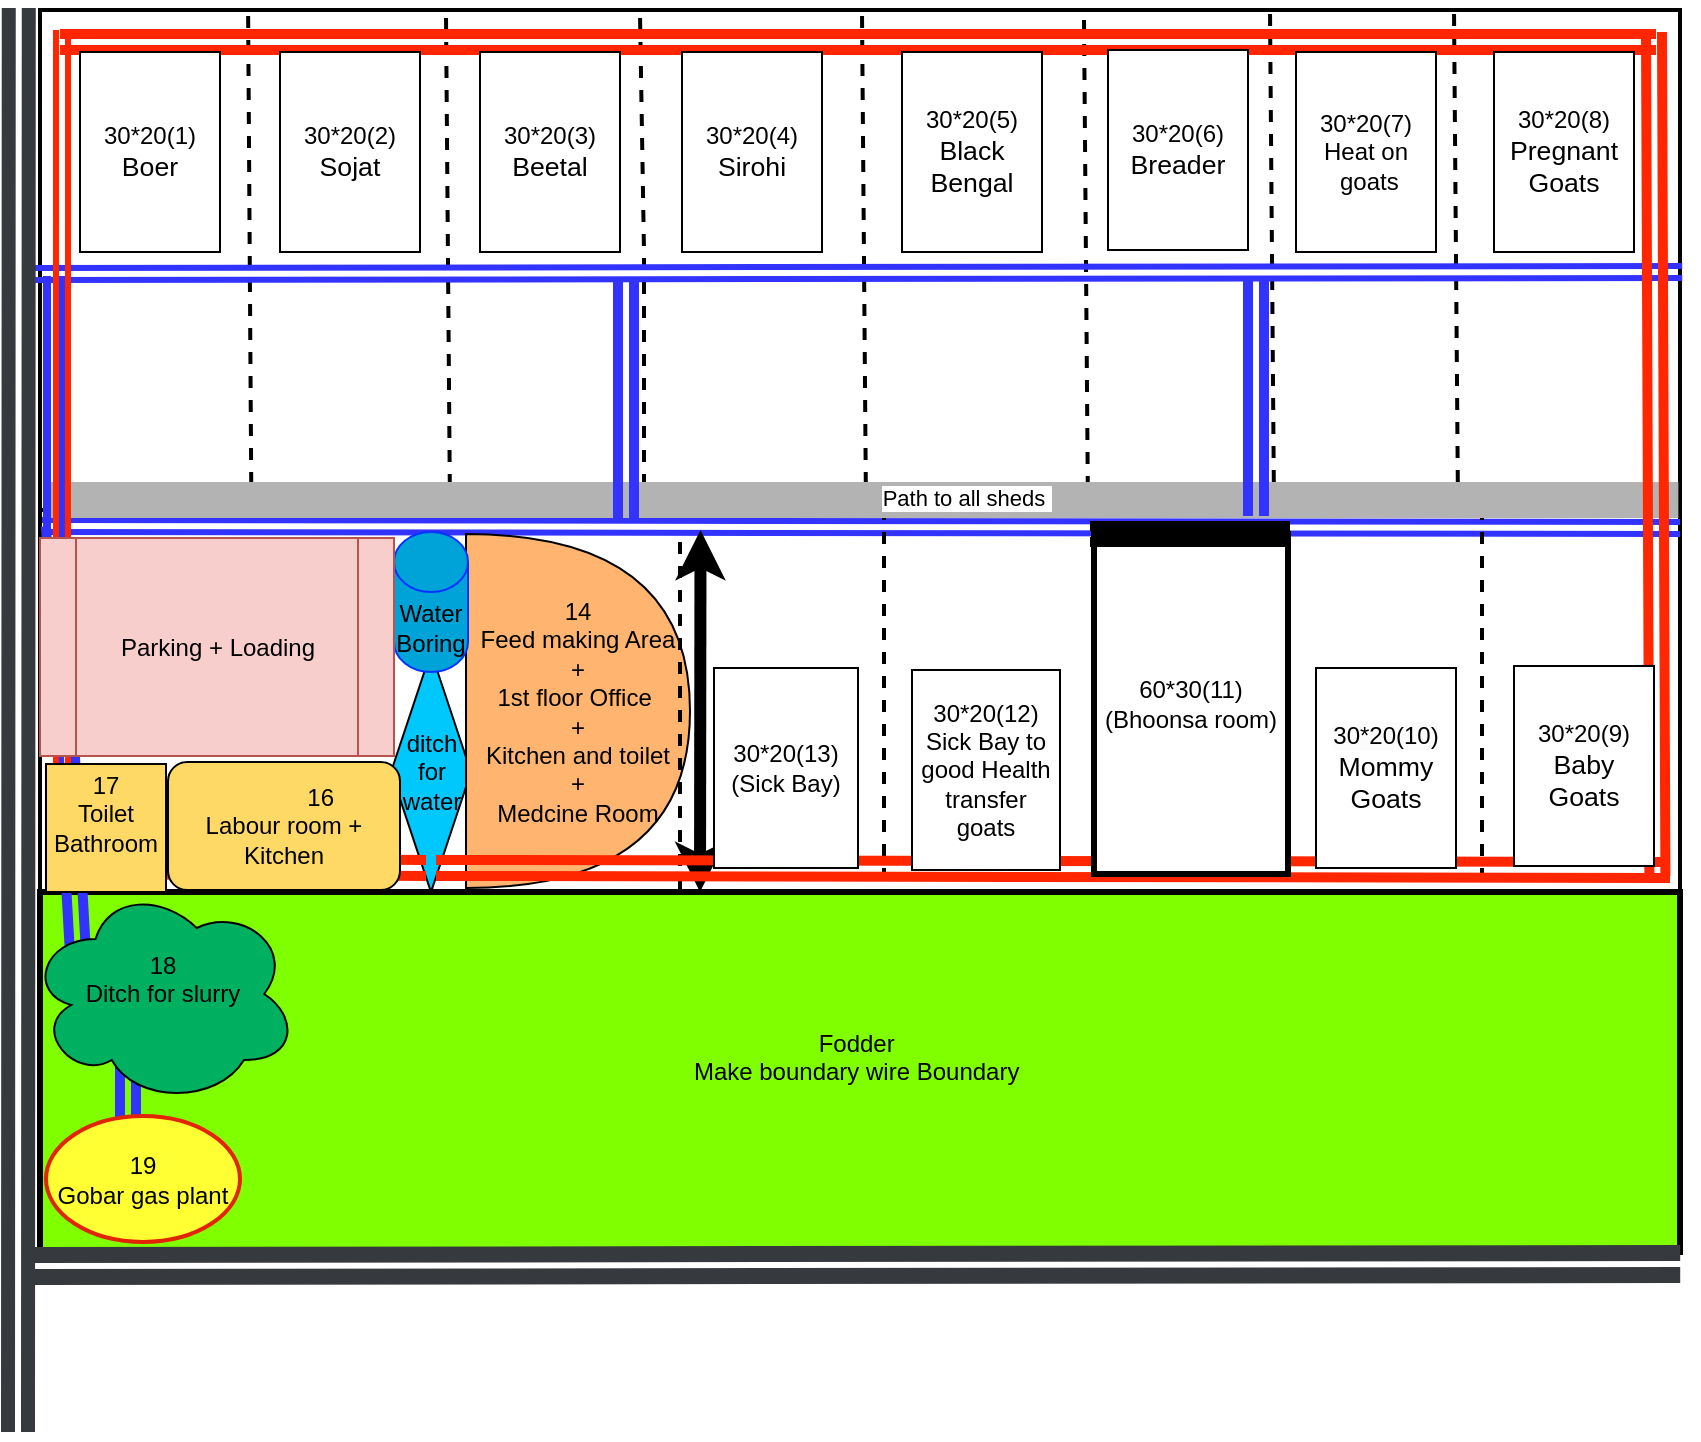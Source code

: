 <mxfile version="26.0.12">
  <diagram name="Page-1" id="ELZsTl-ExnuNxCwSCHn5">
    <mxGraphModel dx="954" dy="647" grid="1" gridSize="10" guides="1" tooltips="1" connect="1" arrows="1" fold="1" page="1" pageScale="1" pageWidth="827" pageHeight="1169" math="0" shadow="0">
      <root>
        <mxCell id="0" />
        <mxCell id="1" parent="0" />
        <mxCell id="FidfcfIh9Q0ooM0dL6Si-22" value="ditch for water" style="rhombus;whiteSpace=wrap;html=1;fillColor=light-dark(#00c7fc, #ededed);" vertex="1" parent="1">
          <mxGeometry x="205.5" y="360" width="40" height="120" as="geometry" />
        </mxCell>
        <mxCell id="hqDBQVvUN8pm33PHdfQ5-1" value="" style="rounded=0;whiteSpace=wrap;html=1;fillColor=none;strokeWidth=2;" parent="1" vertex="1">
          <mxGeometry x="30" y="39" width="820" height="250" as="geometry" />
        </mxCell>
        <mxCell id="hqDBQVvUN8pm33PHdfQ5-4" value="" style="endArrow=none;html=1;rounded=0;entryX=1;entryY=1;entryDx=0;entryDy=0;strokeWidth=2;" parent="1" target="hqDBQVvUN8pm33PHdfQ5-1" edge="1">
          <mxGeometry width="50" height="50" relative="1" as="geometry">
            <mxPoint x="850" y="480" as="sourcePoint" />
            <mxPoint x="450" y="290" as="targetPoint" />
          </mxGeometry>
        </mxCell>
        <mxCell id="hqDBQVvUN8pm33PHdfQ5-5" value="" style="endArrow=none;html=1;rounded=0;strokeWidth=2;" parent="1" edge="1">
          <mxGeometry width="50" height="50" relative="1" as="geometry">
            <mxPoint x="850" y="480" as="sourcePoint" />
            <mxPoint x="30" y="480" as="targetPoint" />
            <Array as="points" />
          </mxGeometry>
        </mxCell>
        <mxCell id="hqDBQVvUN8pm33PHdfQ5-6" value="" style="endArrow=none;html=1;rounded=0;entryX=0;entryY=1;entryDx=0;entryDy=0;strokeWidth=2;exitX=0;exitY=0;exitDx=0;exitDy=0;" parent="1" source="hqDBQVvUN8pm33PHdfQ5-49" edge="1">
          <mxGeometry width="50" height="50" relative="1" as="geometry">
            <mxPoint x="30" y="460" as="sourcePoint" />
            <mxPoint x="30.0" y="289" as="targetPoint" />
          </mxGeometry>
        </mxCell>
        <mxCell id="hqDBQVvUN8pm33PHdfQ5-9" value="" style="endArrow=none;dashed=1;html=1;rounded=0;entryX=0.133;entryY=0.004;entryDx=0;entryDy=0;entryPerimeter=0;exitX=0.135;exitY=0.996;exitDx=0;exitDy=0;exitPerimeter=0;strokeWidth=2;" parent="1" edge="1">
          <mxGeometry width="50" height="50" relative="1" as="geometry">
            <mxPoint x="135.7" y="288" as="sourcePoint" />
            <mxPoint x="134.06" y="40" as="targetPoint" />
          </mxGeometry>
        </mxCell>
        <mxCell id="hqDBQVvUN8pm33PHdfQ5-18" value="" style="endArrow=none;dashed=1;html=1;rounded=0;entryX=0.133;entryY=0.004;entryDx=0;entryDy=0;entryPerimeter=0;exitX=0.135;exitY=0.996;exitDx=0;exitDy=0;exitPerimeter=0;strokeWidth=2;" parent="1" edge="1">
          <mxGeometry width="50" height="50" relative="1" as="geometry">
            <mxPoint x="443" y="288" as="sourcePoint" />
            <mxPoint x="441" y="40" as="targetPoint" />
          </mxGeometry>
        </mxCell>
        <mxCell id="hqDBQVvUN8pm33PHdfQ5-19" value="" style="endArrow=none;dashed=1;html=1;rounded=0;entryX=0.133;entryY=0.004;entryDx=0;entryDy=0;entryPerimeter=0;exitX=0.135;exitY=0.996;exitDx=0;exitDy=0;exitPerimeter=0;strokeWidth=2;" parent="1" edge="1">
          <mxGeometry width="50" height="50" relative="1" as="geometry">
            <mxPoint x="332" y="289" as="sourcePoint" />
            <mxPoint x="330" y="41" as="targetPoint" />
            <Array as="points">
              <mxPoint x="332" y="160" />
            </Array>
          </mxGeometry>
        </mxCell>
        <mxCell id="hqDBQVvUN8pm33PHdfQ5-20" value="" style="endArrow=none;dashed=1;html=1;rounded=0;entryX=0.133;entryY=0.004;entryDx=0;entryDy=0;entryPerimeter=0;exitX=0.135;exitY=0.996;exitDx=0;exitDy=0;exitPerimeter=0;strokeWidth=2;" parent="1" edge="1">
          <mxGeometry width="50" height="50" relative="1" as="geometry">
            <mxPoint x="235" y="289" as="sourcePoint" />
            <mxPoint x="233" y="41" as="targetPoint" />
          </mxGeometry>
        </mxCell>
        <mxCell id="hqDBQVvUN8pm33PHdfQ5-22" value="" style="endArrow=none;dashed=1;html=1;rounded=0;entryX=0.133;entryY=0.004;entryDx=0;entryDy=0;entryPerimeter=0;exitX=0.135;exitY=0.996;exitDx=0;exitDy=0;exitPerimeter=0;strokeWidth=2;" parent="1" edge="1">
          <mxGeometry width="50" height="50" relative="1" as="geometry">
            <mxPoint x="739" y="287" as="sourcePoint" />
            <mxPoint x="737" y="39" as="targetPoint" />
          </mxGeometry>
        </mxCell>
        <mxCell id="hqDBQVvUN8pm33PHdfQ5-23" value="" style="endArrow=none;dashed=1;html=1;rounded=0;entryX=0.133;entryY=0.004;entryDx=0;entryDy=0;entryPerimeter=0;exitX=0.135;exitY=0.996;exitDx=0;exitDy=0;exitPerimeter=0;strokeWidth=2;" parent="1" edge="1">
          <mxGeometry width="50" height="50" relative="1" as="geometry">
            <mxPoint x="647" y="287" as="sourcePoint" />
            <mxPoint x="645" y="39" as="targetPoint" />
          </mxGeometry>
        </mxCell>
        <mxCell id="hqDBQVvUN8pm33PHdfQ5-24" value="" style="endArrow=none;dashed=1;html=1;rounded=0;entryX=0.133;entryY=0.004;entryDx=0;entryDy=0;entryPerimeter=0;exitX=0.135;exitY=0.996;exitDx=0;exitDy=0;exitPerimeter=0;strokeWidth=2;" parent="1" edge="1">
          <mxGeometry width="50" height="50" relative="1" as="geometry">
            <mxPoint x="554" y="290" as="sourcePoint" />
            <mxPoint x="552" y="42" as="targetPoint" />
          </mxGeometry>
        </mxCell>
        <mxCell id="hqDBQVvUN8pm33PHdfQ5-26" value="" style="shape=link;html=1;rounded=0;entryX=1.005;entryY=0.56;entryDx=0;entryDy=0;entryPerimeter=0;strokeWidth=3;strokeColor=light-dark(#3333FF,#FFFFFF);" parent="1" edge="1">
          <mxGeometry width="100" relative="1" as="geometry">
            <mxPoint x="27" y="171" as="sourcePoint" />
            <mxPoint x="851.1" y="170" as="targetPoint" />
          </mxGeometry>
        </mxCell>
        <mxCell id="hqDBQVvUN8pm33PHdfQ5-47" value="" style="shape=link;html=1;rounded=0;strokeWidth=3;strokeColor=light-dark(#3333FF,#FFFFFF);" parent="1" edge="1">
          <mxGeometry width="100" relative="1" as="geometry">
            <mxPoint x="31" y="297" as="sourcePoint" />
            <mxPoint x="850" y="298" as="targetPoint" />
          </mxGeometry>
        </mxCell>
        <mxCell id="hqDBQVvUN8pm33PHdfQ5-49" value="Fodder&amp;nbsp;&lt;div&gt;Make boundary wire Boundary&amp;nbsp;&lt;/div&gt;&lt;div&gt;&lt;br&gt;&lt;/div&gt;" style="rounded=0;whiteSpace=wrap;html=1;fillColor=light-dark(#80FF00,var(--ge-dark-color, #121212));strokeWidth=3;" parent="1" vertex="1">
          <mxGeometry x="30" y="480" width="820" height="180" as="geometry" />
        </mxCell>
        <mxCell id="hqDBQVvUN8pm33PHdfQ5-59" value="" style="endArrow=none;dashed=1;html=1;rounded=0;exitX=0.135;exitY=0.996;exitDx=0;exitDy=0;exitPerimeter=0;strokeWidth=2;" parent="1" edge="1">
          <mxGeometry width="50" height="50" relative="1" as="geometry">
            <mxPoint x="452" y="474" as="sourcePoint" />
            <mxPoint x="452" y="292" as="targetPoint" />
          </mxGeometry>
        </mxCell>
        <mxCell id="hqDBQVvUN8pm33PHdfQ5-61" value="" style="endArrow=none;dashed=1;html=1;rounded=0;exitX=0.135;exitY=0.996;exitDx=0;exitDy=0;exitPerimeter=0;strokeWidth=2;" parent="1" edge="1">
          <mxGeometry width="50" height="50" relative="1" as="geometry">
            <mxPoint x="751" y="474" as="sourcePoint" />
            <mxPoint x="751" y="292" as="targetPoint" />
          </mxGeometry>
        </mxCell>
        <mxCell id="hqDBQVvUN8pm33PHdfQ5-63" value="" style="shape=link;html=1;rounded=0;entryX=1.005;entryY=0.56;entryDx=0;entryDy=0;entryPerimeter=0;strokeWidth=8;strokeColor=#36393d;fillColor=#ffff88;" parent="1" edge="1">
          <mxGeometry width="100" relative="1" as="geometry">
            <mxPoint x="26" y="667" as="sourcePoint" />
            <mxPoint x="850.1" y="666" as="targetPoint" />
          </mxGeometry>
        </mxCell>
        <mxCell id="hqDBQVvUN8pm33PHdfQ5-64" value="" style="shape=link;html=1;rounded=0;entryX=0.009;entryY=0.012;entryDx=0;entryDy=0;entryPerimeter=0;strokeWidth=7;strokeColor=#36393d;fillColor=#ffff88;" parent="1" edge="1">
          <mxGeometry width="100" relative="1" as="geometry">
            <mxPoint x="19" y="750" as="sourcePoint" />
            <mxPoint x="19.38" y="38" as="targetPoint" />
          </mxGeometry>
        </mxCell>
        <mxCell id="FidfcfIh9Q0ooM0dL6Si-3" value="" style="endArrow=none;html=1;rounded=1;entryX=0.999;entryY=0.94;entryDx=0;entryDy=0;entryPerimeter=0;curved=0;fillColor=#f8cecc;strokeColor=light-dark(#B3B3B3,#D7817E);strokeWidth=18;" edge="1" parent="1">
          <mxGeometry width="50" height="50" relative="1" as="geometry">
            <mxPoint x="32" y="284" as="sourcePoint" />
            <mxPoint x="849.18" y="284" as="targetPoint" />
            <Array as="points">
              <mxPoint x="82" y="284" />
            </Array>
          </mxGeometry>
        </mxCell>
        <mxCell id="FidfcfIh9Q0ooM0dL6Si-26" value="Path to all sheds&amp;nbsp;" style="edgeLabel;html=1;align=center;verticalAlign=middle;resizable=0;points=[];" vertex="1" connectable="0" parent="FidfcfIh9Q0ooM0dL6Si-3">
          <mxGeometry x="0.128" y="1" relative="1" as="geometry">
            <mxPoint as="offset" />
          </mxGeometry>
        </mxCell>
        <mxCell id="FidfcfIh9Q0ooM0dL6Si-5" value="Keeper" style="shape=umlActor;verticalLabelPosition=bottom;verticalAlign=top;html=1;outlineConnect=0;" vertex="1" parent="1">
          <mxGeometry x="102" y="422" width="27" height="29" as="geometry" />
        </mxCell>
        <mxCell id="hqDBQVvUN8pm33PHdfQ5-46" value="&lt;div&gt;14&lt;/div&gt;Feed making Area&lt;div&gt;+&lt;/div&gt;&lt;div&gt;1st floor Office&amp;nbsp;&lt;/div&gt;&lt;div&gt;+&lt;/div&gt;&lt;div&gt;Kitchen and toilet&lt;/div&gt;&lt;div&gt;+&lt;/div&gt;&lt;div&gt;Medcine Room&lt;/div&gt;" style="shape=or;whiteSpace=wrap;html=1;fillColor=light-dark(#FFB570,var(--ge-dark-color, #121212));" parent="1" vertex="1">
          <mxGeometry x="243" y="301" width="112" height="177" as="geometry" />
        </mxCell>
        <mxCell id="FidfcfIh9Q0ooM0dL6Si-8" value="" style="endArrow=none;dashed=1;html=1;rounded=0;exitX=0.135;exitY=0.996;exitDx=0;exitDy=0;exitPerimeter=0;strokeWidth=2;" edge="1" parent="1">
          <mxGeometry width="50" height="50" relative="1" as="geometry">
            <mxPoint x="350" y="479" as="sourcePoint" />
            <mxPoint x="350" y="300" as="targetPoint" />
            <Array as="points">
              <mxPoint x="350" y="350" />
            </Array>
          </mxGeometry>
        </mxCell>
        <mxCell id="hqDBQVvUN8pm33PHdfQ5-36" value="" style="endArrow=classic;startArrow=classic;html=1;rounded=0;entryX=0.293;entryY=1.02;entryDx=0;entryDy=0;entryPerimeter=0;strokeWidth=6;strokeColor=light-dark(#000000,#FFFFFF);" parent="1" edge="1">
          <mxGeometry width="50" height="50" relative="1" as="geometry">
            <mxPoint x="360" y="480" as="sourcePoint" />
            <mxPoint x="360.26" y="299" as="targetPoint" />
          </mxGeometry>
        </mxCell>
        <mxCell id="hqDBQVvUN8pm33PHdfQ5-37" value="" style="shape=link;html=1;rounded=0;strokeWidth=4;strokeColor=light-dark(#3333FF,#FFFFFF);" parent="1" edge="1">
          <mxGeometry width="100" relative="1" as="geometry">
            <mxPoint x="37" y="172" as="sourcePoint" />
            <mxPoint x="37" y="300" as="targetPoint" />
          </mxGeometry>
        </mxCell>
        <mxCell id="FidfcfIh9Q0ooM0dL6Si-1" value="" style="shape=link;html=1;rounded=0;strokeWidth=5;strokeColor=light-dark(#3333FF,#FFFFFF);" edge="1" parent="1">
          <mxGeometry width="100" relative="1" as="geometry">
            <mxPoint x="323" y="175" as="sourcePoint" />
            <mxPoint x="323" y="293" as="targetPoint" />
          </mxGeometry>
        </mxCell>
        <mxCell id="FidfcfIh9Q0ooM0dL6Si-2" value="" style="shape=link;html=1;rounded=0;strokeWidth=5;strokeColor=light-dark(#3333FF,#FFFFFF);" edge="1" parent="1">
          <mxGeometry width="100" relative="1" as="geometry">
            <mxPoint x="638" y="173" as="sourcePoint" />
            <mxPoint x="638" y="292" as="targetPoint" />
          </mxGeometry>
        </mxCell>
        <mxCell id="FidfcfIh9Q0ooM0dL6Si-9" value="" style="shape=link;html=1;rounded=0;strokeWidth=5;strokeColor=light-dark(#3333FF,#FFFFFF);entryX=0.25;entryY=0.25;entryDx=0;entryDy=0;entryPerimeter=0;" edge="1" parent="1">
          <mxGeometry width="100" relative="1" as="geometry">
            <mxPoint x="37" y="297" as="sourcePoint" />
            <mxPoint x="48.75" y="506.5" as="targetPoint" />
          </mxGeometry>
        </mxCell>
        <mxCell id="FidfcfIh9Q0ooM0dL6Si-12" value="" style="shape=link;html=1;rounded=0;strokeWidth=5;strokeColor=light-dark(#3333FF,#FFFFFF);" edge="1" parent="1">
          <mxGeometry width="100" relative="1" as="geometry">
            <mxPoint x="74" y="495" as="sourcePoint" />
            <mxPoint x="74" y="613" as="targetPoint" />
          </mxGeometry>
        </mxCell>
        <mxCell id="hqDBQVvUN8pm33PHdfQ5-48" value="&lt;div&gt;18&lt;/div&gt;Ditch for slurry&lt;div&gt;&lt;br&gt;&lt;/div&gt;" style="ellipse;shape=cloud;whiteSpace=wrap;html=1;fillColor=light-dark(#00B061,var(--ge-dark-color, #121212));" parent="1" vertex="1">
          <mxGeometry x="24" y="476" width="135" height="110" as="geometry" />
        </mxCell>
        <mxCell id="FidfcfIh9Q0ooM0dL6Si-4" value="&lt;div&gt;19&lt;/div&gt;Gobar gas plant" style="ellipse;whiteSpace=wrap;html=1;strokeColor=light-dark(#e32400, #EDEDED);fillColor=light-dark(#FFFF33,var(--ge-dark-color, #121212));strokeWidth=2;" vertex="1" parent="1">
          <mxGeometry x="33" y="592" width="97" height="63" as="geometry" />
        </mxCell>
        <mxCell id="FidfcfIh9Q0ooM0dL6Si-14" value="" style="shape=link;html=1;rounded=0;strokeWidth=5;strokeColor=light-dark(#ff2600, #FFFFFF);" edge="1" parent="1">
          <mxGeometry width="100" relative="1" as="geometry">
            <mxPoint x="40" y="55" as="sourcePoint" />
            <mxPoint x="838" y="55" as="targetPoint" />
          </mxGeometry>
        </mxCell>
        <mxCell id="FidfcfIh9Q0ooM0dL6Si-15" value="" style="shape=link;html=1;rounded=0;strokeWidth=5;strokeColor=light-dark(#ff2600, #FFFFFF);entryX=0.985;entryY=-0.022;entryDx=0;entryDy=0;entryPerimeter=0;" edge="1" parent="1">
          <mxGeometry width="100" relative="1" as="geometry">
            <mxPoint x="837" y="50" as="sourcePoint" />
            <mxPoint x="838.7" y="472.04" as="targetPoint" />
          </mxGeometry>
        </mxCell>
        <mxCell id="FidfcfIh9Q0ooM0dL6Si-16" value="" style="shape=link;html=1;rounded=0;strokeWidth=5;strokeColor=light-dark(#ff2600, #FFFFFF);exitX=0.588;exitY=0.9;exitDx=0;exitDy=0;exitPerimeter=0;" edge="1" parent="1">
          <mxGeometry width="100" relative="1" as="geometry">
            <mxPoint x="228.02" y="468" as="sourcePoint" />
            <mxPoint x="845" y="469" as="targetPoint" />
          </mxGeometry>
        </mxCell>
        <mxCell id="FidfcfIh9Q0ooM0dL6Si-19" value="Water&lt;div&gt;Boring&lt;/div&gt;" style="shape=cylinder3;whiteSpace=wrap;html=1;boundedLbl=1;backgroundOutline=1;size=15;fillColor=light-dark(#00a3d7, #1d293b);strokeColor=light-dark(#0433ff, #5c79a3);" vertex="1" parent="1">
          <mxGeometry x="207" y="300" width="37" height="70" as="geometry" />
        </mxCell>
        <mxCell id="FidfcfIh9Q0ooM0dL6Si-24" value="" style="shape=link;html=1;rounded=0;strokeWidth=3;strokeColor=light-dark(#ff2600, #FFFFFF);entryX=0.083;entryY=0.875;entryDx=0;entryDy=0;entryPerimeter=0;" edge="1" parent="1">
          <mxGeometry width="100" relative="1" as="geometry">
            <mxPoint x="41" y="49" as="sourcePoint" />
            <mxPoint x="40.98" y="471" as="targetPoint" />
          </mxGeometry>
        </mxCell>
        <mxCell id="FidfcfIh9Q0ooM0dL6Si-25" value="" style="shape=link;html=1;rounded=0;strokeWidth=5;strokeColor=light-dark(#ff2600, #FFFFFF);exitX=0.588;exitY=0.9;exitDx=0;exitDy=0;exitPerimeter=0;" edge="1" parent="1">
          <mxGeometry width="100" relative="1" as="geometry">
            <mxPoint x="33" y="467" as="sourcePoint" />
            <mxPoint x="223" y="468" as="targetPoint" />
          </mxGeometry>
        </mxCell>
        <mxCell id="hqDBQVvUN8pm33PHdfQ5-50" value="&lt;div&gt;17&lt;/div&gt;Toilet Bathroom&lt;div&gt;&lt;div&gt;&lt;br&gt;&lt;/div&gt;&lt;/div&gt;" style="rounded=0;whiteSpace=wrap;html=1;fillColor=light-dark(#FFD966,var(--ge-dark-color, #121212));" parent="1" vertex="1">
          <mxGeometry x="33" y="416" width="60" height="64" as="geometry" />
        </mxCell>
        <mxCell id="hqDBQVvUN8pm33PHdfQ5-29" value="&lt;span style=&quot;white-space: pre;&quot;&gt;           16&lt;/span&gt;&lt;div&gt;Labour room + Kitchen&lt;/div&gt;" style="rounded=1;whiteSpace=wrap;html=1;fillColor=light-dark(#FFD966,var(--ge-dark-color, #121212));" parent="1" vertex="1">
          <mxGeometry x="94" y="415" width="116" height="64" as="geometry" />
        </mxCell>
        <mxCell id="FidfcfIh9Q0ooM0dL6Si-20" value="Parking + Loading" style="shape=process;whiteSpace=wrap;html=1;backgroundOutline=1;fillColor=#f8cecc;strokeColor=#b85450;" vertex="1" parent="1">
          <mxGeometry x="30" y="303" width="177" height="109" as="geometry" />
        </mxCell>
        <mxCell id="hqDBQVvUN8pm33PHdfQ5-62" value="30*20(13)&lt;div&gt;(Sick Bay)&lt;/div&gt;" style="rounded=0;whiteSpace=wrap;html=1;" parent="1" vertex="1">
          <mxGeometry x="367" y="368" width="72" height="100" as="geometry" />
        </mxCell>
        <mxCell id="hqDBQVvUN8pm33PHdfQ5-54" value="30*20(12)&lt;div&gt;Sick Bay to good Health transfer goats&lt;/div&gt;" style="rounded=0;whiteSpace=wrap;html=1;" parent="1" vertex="1">
          <mxGeometry x="466" y="369" width="74" height="100" as="geometry" />
        </mxCell>
        <mxCell id="hqDBQVvUN8pm33PHdfQ5-51" value="60*30(11)&lt;div&gt;(Bhoonsa room)&lt;/div&gt;" style="rounded=0;whiteSpace=wrap;html=1;strokeWidth=3;" parent="1" vertex="1">
          <mxGeometry x="557" y="301" width="97" height="170" as="geometry" />
        </mxCell>
        <mxCell id="hqDBQVvUN8pm33PHdfQ5-53" value="&lt;span style=&quot;caret-color: rgb(0, 0, 0); color: rgb(0, 0, 0); font-family: Helvetica; font-size: 12px; font-style: normal; font-variant-caps: normal; font-weight: 400; letter-spacing: normal; text-align: center; text-indent: 0px; text-transform: none; white-space: normal; word-spacing: 0px; -webkit-text-stroke-width: 0px; background-color: rgb(251, 251, 251); text-decoration: none; float: none; display: inline !important;&quot;&gt;30*20(10)&lt;/span&gt;&lt;div style=&quot;caret-color: rgb(0, 0, 0); color: rgb(0, 0, 0); font-family: Helvetica; font-size: 12px; font-style: normal; font-variant-caps: normal; font-weight: 400; letter-spacing: normal; text-align: center; text-indent: 0px; text-transform: none; white-space: normal; word-spacing: 0px; -webkit-text-stroke-width: 0px; text-decoration: none;&quot;&gt;&lt;span style=&quot;text-align: start; font-size: 10pt; font-family: Arial;&quot; data-sheets-root=&quot;1&quot;&gt;Mommy&lt;/span&gt;&lt;/div&gt;&lt;div style=&quot;caret-color: rgb(0, 0, 0); color: rgb(0, 0, 0); font-family: Helvetica; font-size: 12px; font-style: normal; font-variant-caps: normal; font-weight: 400; letter-spacing: normal; text-align: center; text-indent: 0px; text-transform: none; white-space: normal; word-spacing: 0px; -webkit-text-stroke-width: 0px; text-decoration: none;&quot;&gt;&lt;span style=&quot;text-align: start; font-size: 10pt; font-family: Arial;&quot; data-sheets-root=&quot;1&quot;&gt;&amp;nbsp;Goats&amp;nbsp;&lt;/span&gt;&lt;/div&gt;" style="rounded=0;whiteSpace=wrap;html=1;" parent="1" vertex="1">
          <mxGeometry x="668" y="368" width="70" height="100" as="geometry" />
        </mxCell>
        <mxCell id="hqDBQVvUN8pm33PHdfQ5-52" value="&lt;div&gt;30*20(9)&lt;div&gt;&lt;span style=&quot;text-align: start; font-size: 10pt; font-family: Arial;&quot; data-sheets-root=&quot;1&quot;&gt;Baby Goats&lt;/span&gt;&lt;/div&gt;&lt;/div&gt;" style="rounded=0;whiteSpace=wrap;html=1;" parent="1" vertex="1">
          <mxGeometry x="767" y="367" width="70" height="100" as="geometry" />
        </mxCell>
        <mxCell id="hqDBQVvUN8pm33PHdfQ5-15" value="30*20(8)&lt;div&gt;&lt;span style=&quot;font-family: Arial; font-size: 13.333px; text-align: start;&quot;&gt;Pregnant Goats&lt;/span&gt;&lt;br&gt;&lt;/div&gt;" style="rounded=0;whiteSpace=wrap;html=1;" parent="1" vertex="1">
          <mxGeometry x="757" y="60" width="70" height="100" as="geometry" />
        </mxCell>
        <mxCell id="hqDBQVvUN8pm33PHdfQ5-16" value="30*20(7)&lt;div&gt;Heat on &amp;nbsp;goats&lt;/div&gt;" style="rounded=0;whiteSpace=wrap;html=1;" parent="1" vertex="1">
          <mxGeometry x="658" y="60" width="70" height="100" as="geometry" />
        </mxCell>
        <mxCell id="hqDBQVvUN8pm33PHdfQ5-17" value="30*20(6)&lt;div&gt;&lt;span style=&quot;text-align: start; font-size: 10pt; font-family: Arial;&quot; data-sheets-root=&quot;1&quot;&gt;Breader&lt;/span&gt;&lt;br&gt;&lt;/div&gt;" style="rounded=0;whiteSpace=wrap;html=1;" parent="1" vertex="1">
          <mxGeometry x="564" y="59" width="70" height="100" as="geometry" />
        </mxCell>
        <mxCell id="hqDBQVvUN8pm33PHdfQ5-11" value="30*20(5)&lt;div&gt;&lt;span style=&quot;text-align: start; font-size: 10pt; font-family: Arial;&quot; data-sheets-root=&quot;1&quot;&gt;Black Bengal&lt;/span&gt;&lt;br&gt;&lt;/div&gt;" style="rounded=0;whiteSpace=wrap;html=1;" parent="1" vertex="1">
          <mxGeometry x="461" y="60" width="70" height="100" as="geometry" />
        </mxCell>
        <mxCell id="hqDBQVvUN8pm33PHdfQ5-12" value="30*20(4)&lt;div&gt;&lt;span style=&quot;text-align: start; font-size: 10pt; font-family: Arial;&quot; data-sheets-root=&quot;1&quot;&gt;Sirohi&lt;/span&gt;&lt;br&gt;&lt;/div&gt;" style="rounded=0;whiteSpace=wrap;html=1;" parent="1" vertex="1">
          <mxGeometry x="351" y="60" width="70" height="100" as="geometry" />
        </mxCell>
        <mxCell id="hqDBQVvUN8pm33PHdfQ5-13" value="30*20(3)&lt;div&gt;&lt;span style=&quot;text-align: start; font-size: 10pt; font-family: Arial;&quot; data-sheets-root=&quot;1&quot;&gt;Beetal&lt;/span&gt;&lt;br&gt;&lt;/div&gt;" style="rounded=0;whiteSpace=wrap;html=1;" parent="1" vertex="1">
          <mxGeometry x="250" y="60" width="70" height="100" as="geometry" />
        </mxCell>
        <mxCell id="hqDBQVvUN8pm33PHdfQ5-14" value="30*20(2)&lt;div&gt;&lt;span style=&quot;text-align: start; font-size: 10pt; font-family: Arial;&quot; data-sheets-root=&quot;1&quot;&gt;Sojat&lt;/span&gt;&lt;br&gt;&lt;/div&gt;" style="rounded=0;whiteSpace=wrap;html=1;" parent="1" vertex="1">
          <mxGeometry x="150" y="60" width="70" height="100" as="geometry" />
        </mxCell>
        <mxCell id="hqDBQVvUN8pm33PHdfQ5-8" value="30*20(1)&lt;div&gt;&lt;span style=&quot;text-align: start; font-size: 10pt; font-family: Arial;&quot; data-sheets-root=&quot;1&quot;&gt;Boer&lt;/span&gt;&lt;br&gt;&lt;/div&gt;" style="rounded=0;whiteSpace=wrap;html=1;" parent="1" vertex="1">
          <mxGeometry x="50" y="60" width="70" height="100" as="geometry" />
        </mxCell>
        <mxCell id="FidfcfIh9Q0ooM0dL6Si-27" value="" style="shape=link;html=1;rounded=0;strokeWidth=5;" edge="1" parent="1">
          <mxGeometry width="100" relative="1" as="geometry">
            <mxPoint x="555" y="301" as="sourcePoint" />
            <mxPoint x="655" y="301" as="targetPoint" />
            <Array as="points">
              <mxPoint x="615" y="301" />
            </Array>
          </mxGeometry>
        </mxCell>
      </root>
    </mxGraphModel>
  </diagram>
</mxfile>
